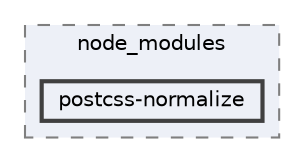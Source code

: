 digraph "pkiclassroomrescheduler/src/main/frontend/node_modules/postcss-normalize"
{
 // LATEX_PDF_SIZE
  bgcolor="transparent";
  edge [fontname=Helvetica,fontsize=10,labelfontname=Helvetica,labelfontsize=10];
  node [fontname=Helvetica,fontsize=10,shape=box,height=0.2,width=0.4];
  compound=true
  subgraph clusterdir_72953eda66ccb3a2722c28e1c3e6c23b {
    graph [ bgcolor="#edf0f7", pencolor="grey50", label="node_modules", fontname=Helvetica,fontsize=10 style="filled,dashed", URL="dir_72953eda66ccb3a2722c28e1c3e6c23b.html",tooltip=""]
  dir_f27bba403b8ee74e2b569f49bbebed46 [label="postcss-normalize", fillcolor="#edf0f7", color="grey25", style="filled,bold", URL="dir_f27bba403b8ee74e2b569f49bbebed46.html",tooltip=""];
  }
}
